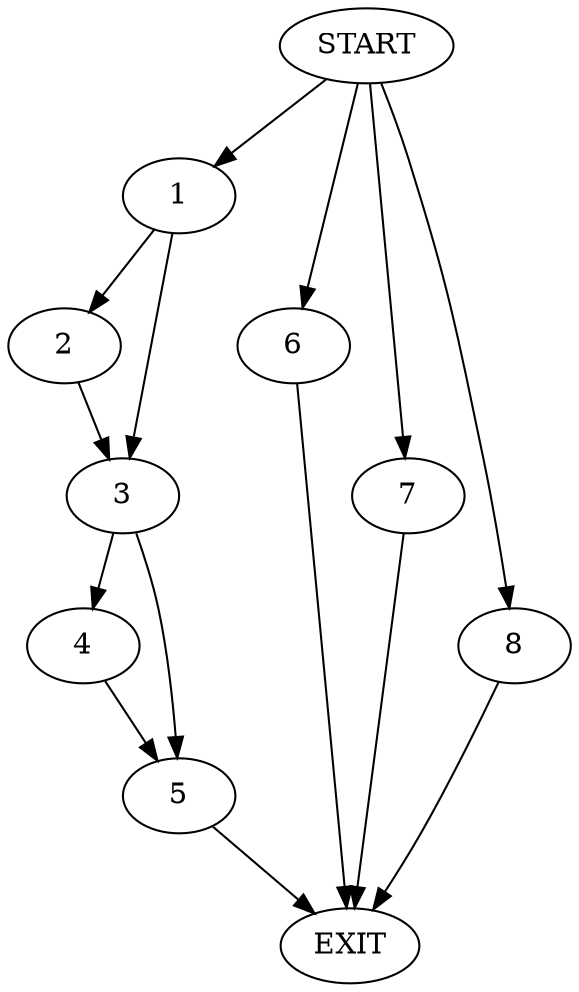 digraph {
0 [label="START"]
9 [label="EXIT"]
0 -> 1
1 -> 2
1 -> 3
2 -> 3
3 -> 4
3 -> 5
0 -> 6
6 -> 9
0 -> 7
7 -> 9
4 -> 5
5 -> 9
0 -> 8
8 -> 9
}
